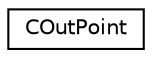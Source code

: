 digraph "Graphical Class Hierarchy"
{
 // LATEX_PDF_SIZE
  edge [fontname="Helvetica",fontsize="10",labelfontname="Helvetica",labelfontsize="10"];
  node [fontname="Helvetica",fontsize="10",shape=record];
  rankdir="LR";
  Node0 [label="COutPoint",height=0.2,width=0.4,color="black", fillcolor="white", style="filled",URL="$class_c_out_point.html",tooltip=" "];
}
